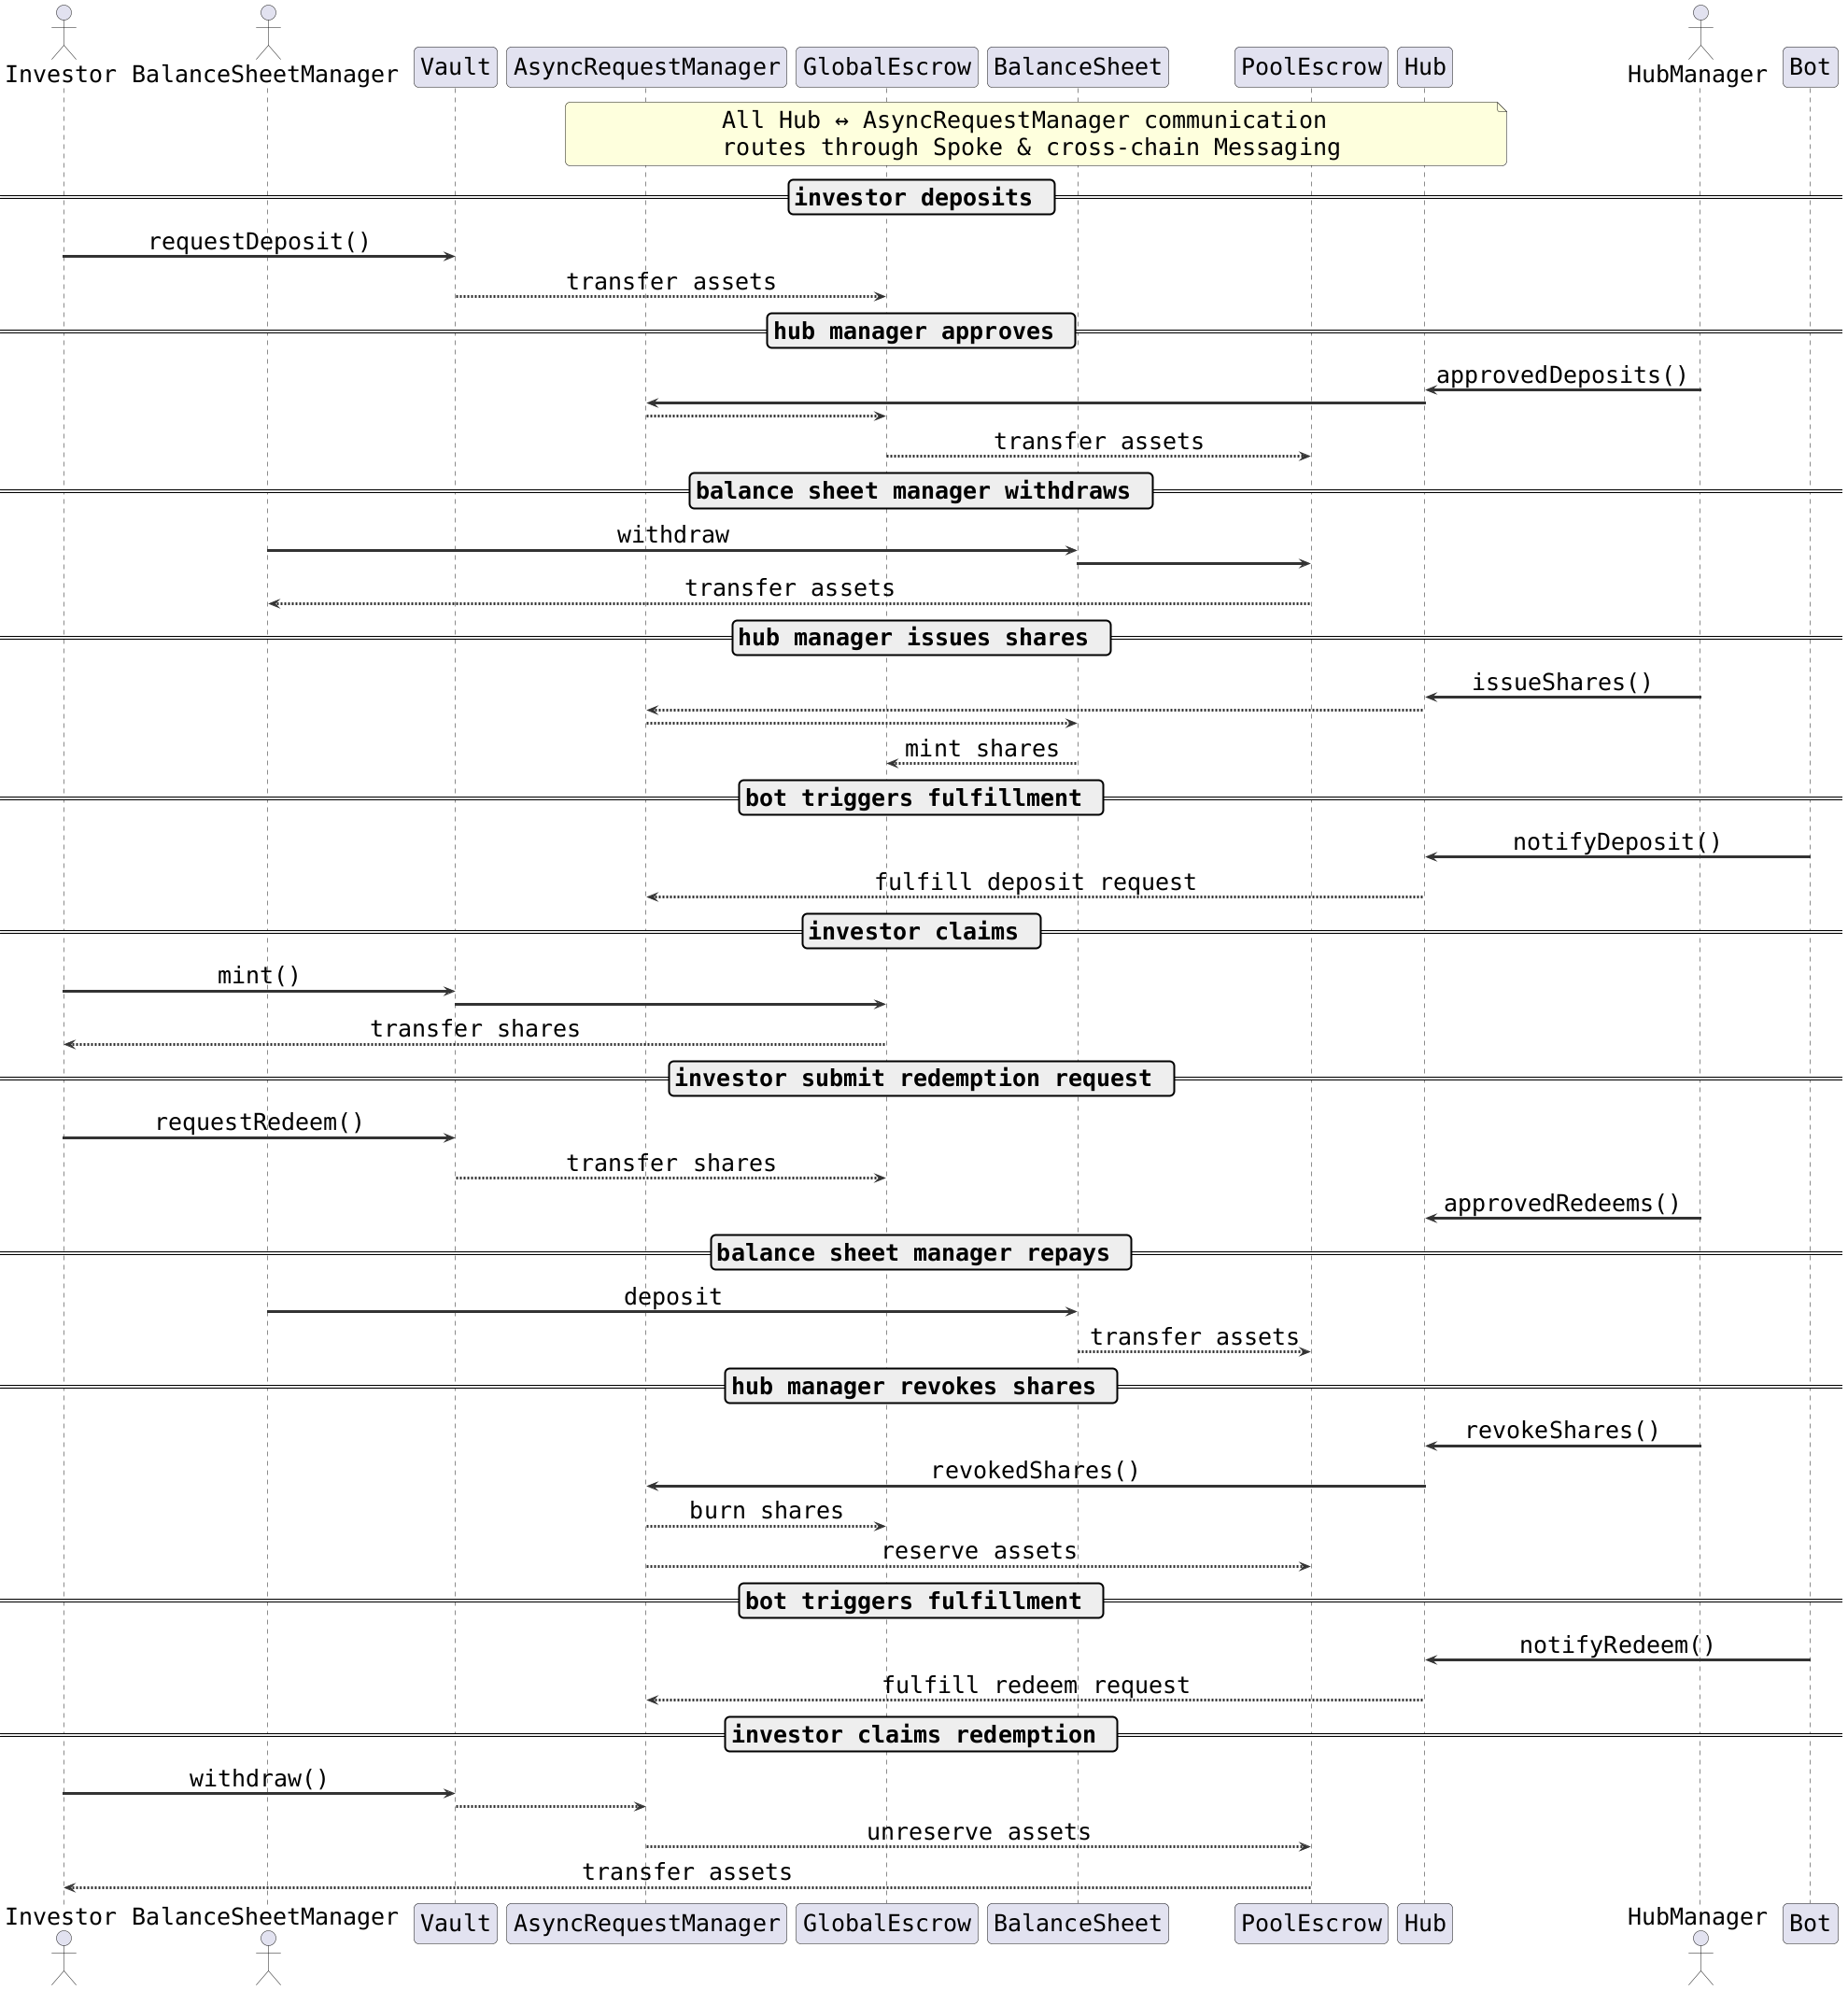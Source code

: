 @startuml
skinparam sequenceArrowThickness 3
skinparam backgroundColor white
skinparam sequenceMessageAlign center
skinparam maxMessageSize 500
skinparam roundcorner 10
skinparam shadowing false
skinparam defaultFontName "Monospaced"
skinparam defaultFontSize 25

skinparam sequence {
    ArrowColor #333333
    BoxBorderColor #999999
    BoxBackgroundColor #F9F9F9
    GroupBorderColor #AAAAAA
    GroupBackgroundColor #EEEEEE
}

actor Investor
actor BalanceSheetManager
participant Vault
participant AsyncRequestManager
participant GlobalEscrow
participant BalanceSheet
participant PoolEscrow
participant Hub
actor HubManager

note over Hub, AsyncRequestManager
    All Hub ↔ AsyncRequestManager communication
    routes through Spoke & cross-chain Messaging
end note

== investor deposits ==

Investor -> Vault : requestDeposit()
Vault --> GlobalEscrow : transfer assets

== hub manager approves ==

HubManager -> Hub : approvedDeposits()
Hub -> AsyncRequestManager :
AsyncRequestManager --> GlobalEscrow :
GlobalEscrow --> PoolEscrow : transfer assets

== balance sheet manager withdraws ==

BalanceSheetManager -> BalanceSheet : withdraw
BalanceSheet -> PoolEscrow : 
PoolEscrow --> BalanceSheetManager : transfer assets

== hub manager issues shares ==

HubManager -> Hub : issueShares()
Hub --> AsyncRequestManager :
AsyncRequestManager --> BalanceSheet :
BalanceSheet --> GlobalEscrow : mint shares

== bot triggers fulfillment ==

Bot -> Hub : notifyDeposit()
Hub --> AsyncRequestManager : fulfill deposit request

== investor claims ==

Investor -> Vault : mint()
Vault -> GlobalEscrow :
GlobalEscrow --> Investor : transfer shares

== investor submit redemption request ==

Investor -> Vault : requestRedeem()
Vault --> GlobalEscrow : transfer shares
HubManager -> Hub : approvedRedeems()

== balance sheet manager repays ==

BalanceSheetManager -> BalanceSheet : deposit
BalanceSheet --> PoolEscrow : transfer assets

== hub manager revokes shares ==

HubManager -> Hub : revokeShares()
Hub -> AsyncRequestManager : revokedShares()
AsyncRequestManager --> GlobalEscrow : burn shares
AsyncRequestManager --> PoolEscrow : reserve assets

== bot triggers fulfillment ==

Bot -> Hub : notifyRedeem()
Hub --> AsyncRequestManager : fulfill redeem request

== investor claims redemption ==

Investor -> Vault : withdraw()
Vault --> AsyncRequestManager :
AsyncRequestManager --> PoolEscrow : unreserve assets
PoolEscrow --> Investor : transfer assets

@enduml